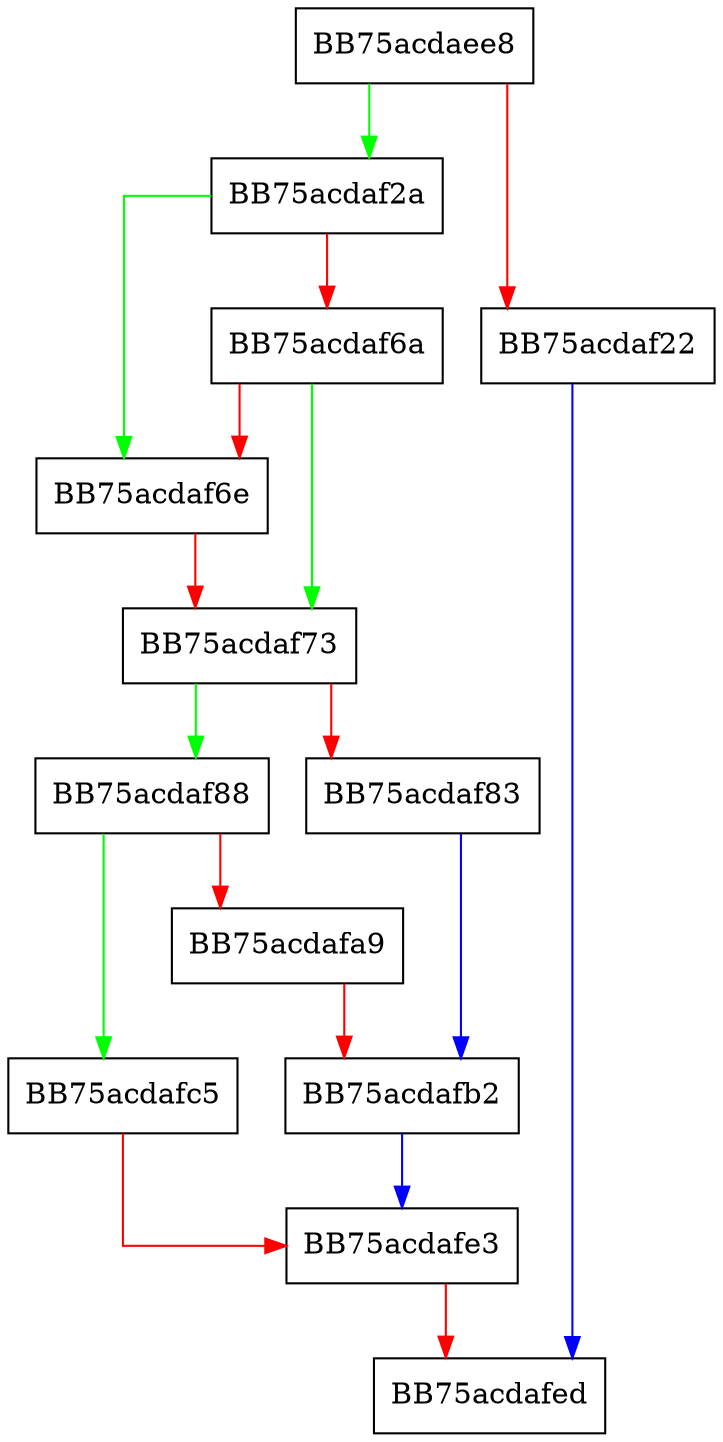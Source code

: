 digraph AddRebootRegValueSet {
  node [shape="box"];
  graph [splines=ortho];
  BB75acdaee8 -> BB75acdaf2a [color="green"];
  BB75acdaee8 -> BB75acdaf22 [color="red"];
  BB75acdaf22 -> BB75acdafed [color="blue"];
  BB75acdaf2a -> BB75acdaf6e [color="green"];
  BB75acdaf2a -> BB75acdaf6a [color="red"];
  BB75acdaf6a -> BB75acdaf73 [color="green"];
  BB75acdaf6a -> BB75acdaf6e [color="red"];
  BB75acdaf6e -> BB75acdaf73 [color="red"];
  BB75acdaf73 -> BB75acdaf88 [color="green"];
  BB75acdaf73 -> BB75acdaf83 [color="red"];
  BB75acdaf83 -> BB75acdafb2 [color="blue"];
  BB75acdaf88 -> BB75acdafc5 [color="green"];
  BB75acdaf88 -> BB75acdafa9 [color="red"];
  BB75acdafa9 -> BB75acdafb2 [color="red"];
  BB75acdafb2 -> BB75acdafe3 [color="blue"];
  BB75acdafc5 -> BB75acdafe3 [color="red"];
  BB75acdafe3 -> BB75acdafed [color="red"];
}